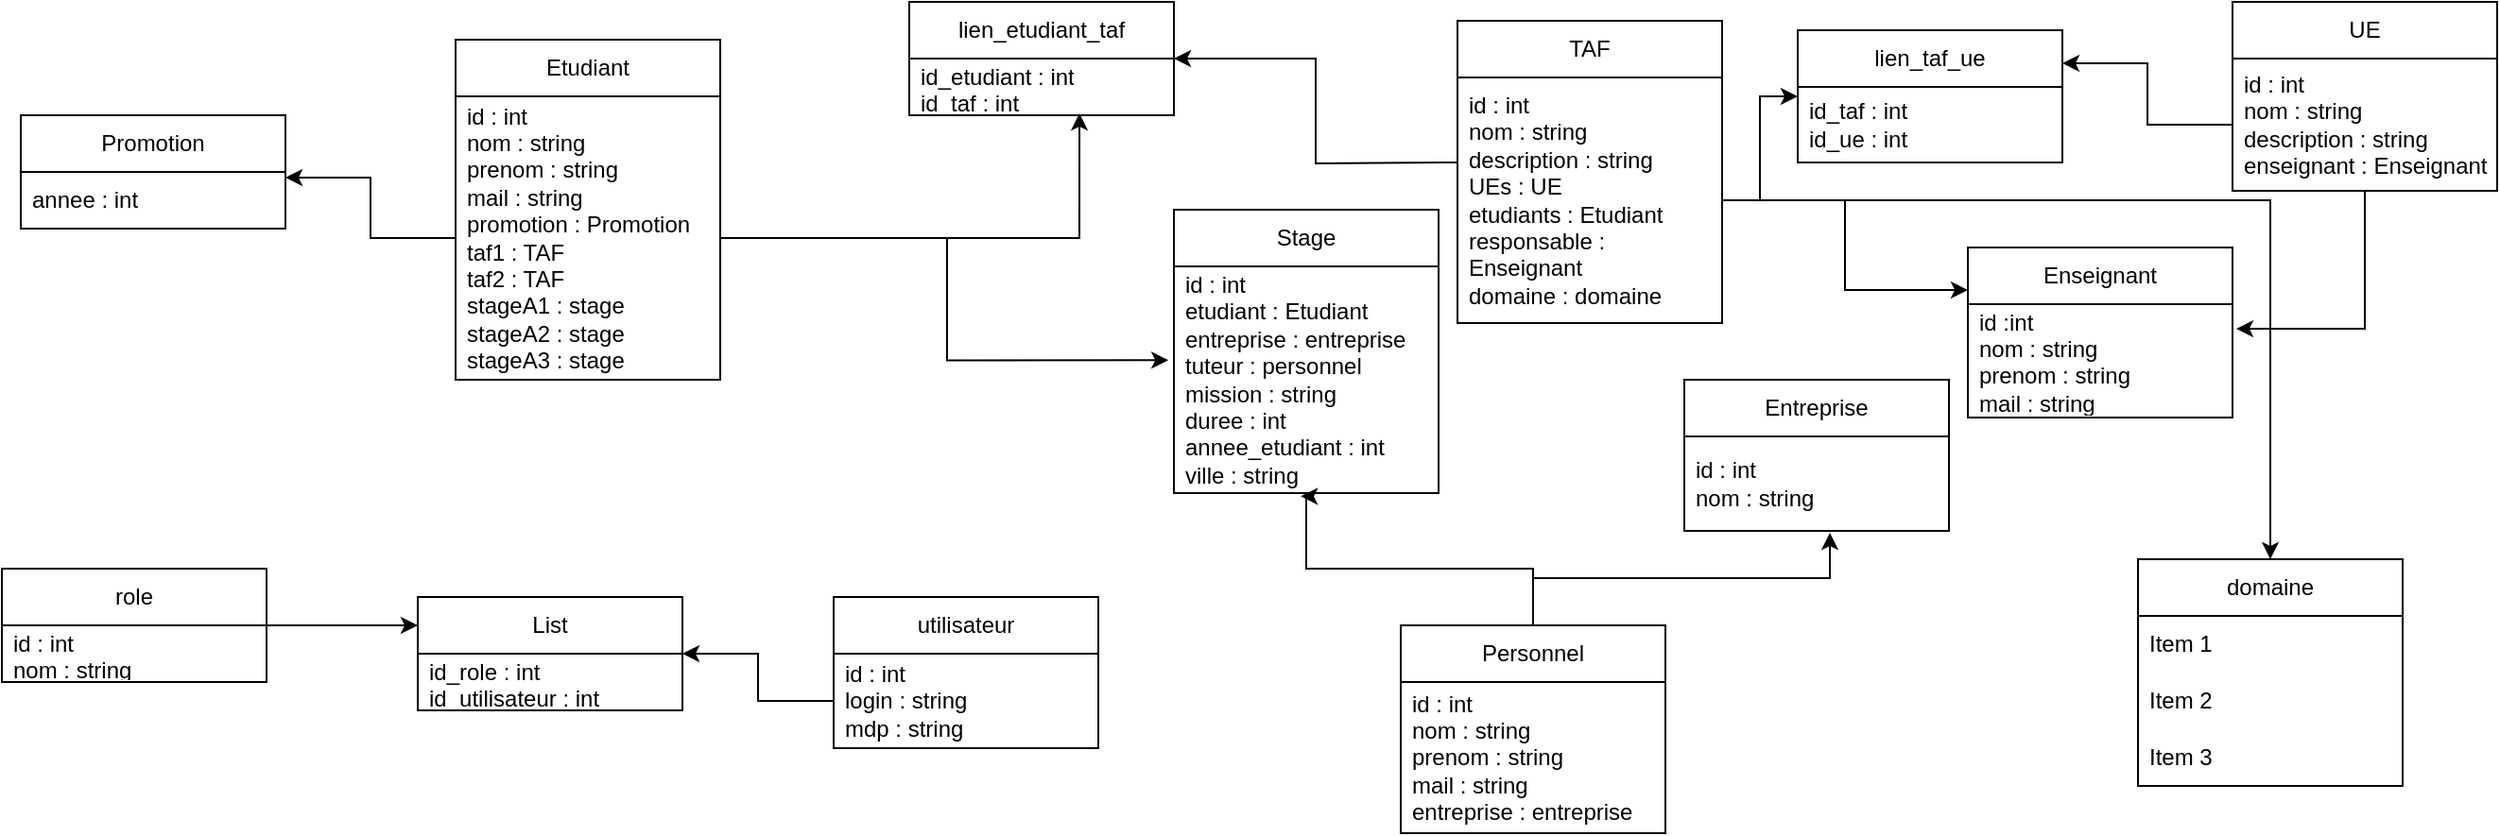 <mxfile version="20.5.3" type="embed"><diagram name="Page-1" id="a7904f86-f2b4-8e86-fa97-74104820619b"><mxGraphModel dx="1112" dy="253" grid="1" gridSize="10" guides="1" tooltips="1" connect="1" arrows="1" fold="1" page="1" pageScale="1" pageWidth="1100" pageHeight="850" background="none" math="0" shadow="0"><root><mxCell id="0"/><mxCell id="1" parent="0"/><mxCell id="8qXv4J2yHKkorjMLx8Wc-1" value="Etudiant" style="swimlane;fontStyle=0;childLayout=stackLayout;horizontal=1;startSize=30;horizontalStack=0;resizeParent=1;resizeParentMax=0;resizeLast=0;collapsible=1;marginBottom=0;whiteSpace=wrap;html=1;" parent="1" vertex="1"><mxGeometry x="270" y="30" width="140" height="180" as="geometry"/></mxCell><mxCell id="8qXv4J2yHKkorjMLx8Wc-2" value="id : int&lt;br&gt;nom : string&lt;br&gt;prenom : string&lt;br&gt;mail : string&lt;br&gt;promotion : Promotion&lt;br&gt;taf1 : TAF&lt;br&gt;taf2 : TAF&lt;br&gt;stageA1 : stage&lt;br&gt;stageA2 : stage&lt;br&gt;stageA3 : stage" style="text;strokeColor=none;fillColor=none;align=left;verticalAlign=middle;spacingLeft=4;spacingRight=4;overflow=hidden;points=[[0,0.5],[1,0.5]];portConstraint=eastwest;rotatable=0;whiteSpace=wrap;html=1;" parent="8qXv4J2yHKkorjMLx8Wc-1" vertex="1"><mxGeometry y="30" width="140" height="150" as="geometry"/></mxCell><mxCell id="8qXv4J2yHKkorjMLx8Wc-5" value="Promotion" style="swimlane;fontStyle=0;childLayout=stackLayout;horizontal=1;startSize=30;horizontalStack=0;resizeParent=1;resizeParentMax=0;resizeLast=0;collapsible=1;marginBottom=0;whiteSpace=wrap;html=1;" parent="1" vertex="1"><mxGeometry x="40" y="70" width="140" height="60" as="geometry"/></mxCell><mxCell id="8qXv4J2yHKkorjMLx8Wc-6" value="annee : int" style="text;strokeColor=none;fillColor=none;align=left;verticalAlign=middle;spacingLeft=4;spacingRight=4;overflow=hidden;points=[[0,0.5],[1,0.5]];portConstraint=eastwest;rotatable=0;whiteSpace=wrap;html=1;" parent="8qXv4J2yHKkorjMLx8Wc-5" vertex="1"><mxGeometry y="30" width="140" height="30" as="geometry"/></mxCell><mxCell id="8qXv4J2yHKkorjMLx8Wc-9" style="edgeStyle=orthogonalEdgeStyle;rounded=0;orthogonalLoop=1;jettySize=auto;html=1;entryX=1;entryY=0.1;entryDx=0;entryDy=0;entryPerimeter=0;" parent="1" source="8qXv4J2yHKkorjMLx8Wc-2" target="8qXv4J2yHKkorjMLx8Wc-6" edge="1"><mxGeometry relative="1" as="geometry"/></mxCell><mxCell id="8qXv4J2yHKkorjMLx8Wc-10" value="TAF" style="swimlane;fontStyle=0;childLayout=stackLayout;horizontal=1;startSize=30;horizontalStack=0;resizeParent=1;resizeParentMax=0;resizeLast=0;collapsible=1;marginBottom=0;whiteSpace=wrap;html=1;" parent="1" vertex="1"><mxGeometry x="800" y="20" width="140" height="160" as="geometry"/></mxCell><mxCell id="8qXv4J2yHKkorjMLx8Wc-11" value="id : int&lt;br&gt;nom : string&lt;br&gt;description : string&lt;br&gt;UEs : UE&lt;br&gt;etudiants : Etudiant&lt;br&gt;responsable : Enseignant&lt;br&gt;domaine : domaine" style="text;strokeColor=none;fillColor=none;align=left;verticalAlign=middle;spacingLeft=4;spacingRight=4;overflow=hidden;points=[[0,0.5],[1,0.5]];portConstraint=eastwest;rotatable=0;whiteSpace=wrap;html=1;" parent="8qXv4J2yHKkorjMLx8Wc-10" vertex="1"><mxGeometry y="30" width="140" height="130" as="geometry"/></mxCell><mxCell id="8qXv4J2yHKkorjMLx8Wc-15" value="lien_etudiant_taf" style="swimlane;fontStyle=0;childLayout=stackLayout;horizontal=1;startSize=30;horizontalStack=0;resizeParent=1;resizeParentMax=0;resizeLast=0;collapsible=1;marginBottom=0;whiteSpace=wrap;html=1;" parent="1" vertex="1"><mxGeometry x="510" y="10" width="140" height="60" as="geometry"/></mxCell><mxCell id="8qXv4J2yHKkorjMLx8Wc-16" value="id_etudiant : int&lt;br&gt;id_taf : int" style="text;strokeColor=none;fillColor=none;align=left;verticalAlign=middle;spacingLeft=4;spacingRight=4;overflow=hidden;points=[[0,0.5],[1,0.5]];portConstraint=eastwest;rotatable=0;whiteSpace=wrap;html=1;" parent="8qXv4J2yHKkorjMLx8Wc-15" vertex="1"><mxGeometry y="30" width="140" height="30" as="geometry"/></mxCell><mxCell id="8qXv4J2yHKkorjMLx8Wc-20" style="edgeStyle=orthogonalEdgeStyle;rounded=0;orthogonalLoop=1;jettySize=auto;html=1;entryX=0.643;entryY=0.967;entryDx=0;entryDy=0;entryPerimeter=0;" parent="1" source="8qXv4J2yHKkorjMLx8Wc-2" target="8qXv4J2yHKkorjMLx8Wc-16" edge="1"><mxGeometry relative="1" as="geometry"><mxPoint x="594" y="95" as="targetPoint"/></mxGeometry></mxCell><mxCell id="8qXv4J2yHKkorjMLx8Wc-21" style="edgeStyle=orthogonalEdgeStyle;rounded=0;orthogonalLoop=1;jettySize=auto;html=1;entryX=1;entryY=0.5;entryDx=0;entryDy=0;" parent="1" target="8qXv4J2yHKkorjMLx8Wc-15" edge="1"><mxGeometry relative="1" as="geometry"><mxPoint x="800" y="95" as="sourcePoint"/><mxPoint x="650" y="80" as="targetPoint"/></mxGeometry></mxCell><mxCell id="8qXv4J2yHKkorjMLx8Wc-22" value="Stage" style="swimlane;fontStyle=0;childLayout=stackLayout;horizontal=1;startSize=30;horizontalStack=0;resizeParent=1;resizeParentMax=0;resizeLast=0;collapsible=1;marginBottom=0;whiteSpace=wrap;html=1;" parent="1" vertex="1"><mxGeometry x="650" y="120" width="140" height="150" as="geometry"/></mxCell><mxCell id="8qXv4J2yHKkorjMLx8Wc-23" value="id : int&lt;br&gt;etudiant : Etudiant&lt;br&gt;entreprise : entreprise&lt;br&gt;tuteur : personnel&lt;br&gt;mission : string&lt;br&gt;duree : int&lt;br&gt;annee_etudiant : int&lt;br&gt;ville : string" style="text;strokeColor=none;fillColor=none;align=left;verticalAlign=middle;spacingLeft=4;spacingRight=4;overflow=hidden;points=[[0,0.5],[1,0.5]];portConstraint=eastwest;rotatable=0;whiteSpace=wrap;html=1;" parent="8qXv4J2yHKkorjMLx8Wc-22" vertex="1"><mxGeometry y="30" width="140" height="120" as="geometry"/></mxCell><mxCell id="8qXv4J2yHKkorjMLx8Wc-30" style="edgeStyle=orthogonalEdgeStyle;rounded=0;orthogonalLoop=1;jettySize=auto;html=1;entryX=-0.021;entryY=0.414;entryDx=0;entryDy=0;entryPerimeter=0;" parent="1" source="8qXv4J2yHKkorjMLx8Wc-2" target="8qXv4J2yHKkorjMLx8Wc-23" edge="1"><mxGeometry relative="1" as="geometry"><mxPoint x="530" y="210" as="targetPoint"/></mxGeometry></mxCell><mxCell id="2" value="Entreprise" style="swimlane;fontStyle=0;childLayout=stackLayout;horizontal=1;startSize=30;horizontalStack=0;resizeParent=1;resizeParentMax=0;resizeLast=0;collapsible=1;marginBottom=0;whiteSpace=wrap;html=1;" parent="1" vertex="1"><mxGeometry x="920" y="210" width="140" height="80" as="geometry"/></mxCell><mxCell id="3" value="id : int&lt;br&gt;nom : string&lt;br&gt;" style="text;strokeColor=none;fillColor=none;align=left;verticalAlign=middle;spacingLeft=4;spacingRight=4;overflow=hidden;points=[[0,0.5],[1,0.5]];portConstraint=eastwest;rotatable=0;whiteSpace=wrap;html=1;" parent="2" vertex="1"><mxGeometry y="30" width="140" height="50" as="geometry"/></mxCell><mxCell id="27" style="edgeStyle=orthogonalEdgeStyle;rounded=0;orthogonalLoop=1;jettySize=auto;html=1;entryX=1.014;entryY=0.217;entryDx=0;entryDy=0;entryPerimeter=0;" parent="1" source="12" target="23" edge="1"><mxGeometry relative="1" as="geometry"/></mxCell><mxCell id="12" value="UE" style="swimlane;fontStyle=0;childLayout=stackLayout;horizontal=1;startSize=30;horizontalStack=0;resizeParent=1;resizeParentMax=0;resizeLast=0;collapsible=1;marginBottom=0;whiteSpace=wrap;html=1;" parent="1" vertex="1"><mxGeometry x="1210" y="10" width="140" height="100" as="geometry"/></mxCell><mxCell id="13" value="id : int&lt;br&gt;nom : string&lt;br&gt;description : string&lt;br&gt;enseignant : Enseignant" style="text;strokeColor=none;fillColor=none;align=left;verticalAlign=middle;spacingLeft=4;spacingRight=4;overflow=hidden;points=[[0,0.5],[1,0.5]];portConstraint=eastwest;rotatable=0;whiteSpace=wrap;html=1;" parent="12" vertex="1"><mxGeometry y="30" width="140" height="70" as="geometry"/></mxCell><mxCell id="16" value="lien_taf_ue" style="swimlane;fontStyle=0;childLayout=stackLayout;horizontal=1;startSize=30;horizontalStack=0;resizeParent=1;resizeParentMax=0;resizeLast=0;collapsible=1;marginBottom=0;whiteSpace=wrap;html=1;" parent="1" vertex="1"><mxGeometry x="980" y="25" width="140" height="70" as="geometry"/></mxCell><mxCell id="17" value="id_taf : int&lt;br&gt;id_ue : int" style="text;strokeColor=none;fillColor=none;align=left;verticalAlign=middle;spacingLeft=4;spacingRight=4;overflow=hidden;points=[[0,0.5],[1,0.5]];portConstraint=eastwest;rotatable=0;whiteSpace=wrap;html=1;" parent="16" vertex="1"><mxGeometry y="30" width="140" height="40" as="geometry"/></mxCell><mxCell id="20" style="edgeStyle=orthogonalEdgeStyle;rounded=0;orthogonalLoop=1;jettySize=auto;html=1;entryX=1;entryY=0.25;entryDx=0;entryDy=0;" parent="1" source="13" target="16" edge="1"><mxGeometry relative="1" as="geometry"/></mxCell><mxCell id="21" style="edgeStyle=orthogonalEdgeStyle;rounded=0;orthogonalLoop=1;jettySize=auto;html=1;" parent="1" source="8qXv4J2yHKkorjMLx8Wc-11" target="16" edge="1"><mxGeometry relative="1" as="geometry"/></mxCell><mxCell id="22" value="Enseignant" style="swimlane;fontStyle=0;childLayout=stackLayout;horizontal=1;startSize=30;horizontalStack=0;resizeParent=1;resizeParentMax=0;resizeLast=0;collapsible=1;marginBottom=0;whiteSpace=wrap;html=1;" parent="1" vertex="1"><mxGeometry x="1070" y="140" width="140" height="90" as="geometry"/></mxCell><mxCell id="23" value="id :int&lt;br&gt;nom : string&lt;br&gt;prenom : string&lt;br&gt;mail : string&lt;br&gt;l" style="text;strokeColor=none;fillColor=none;align=left;verticalAlign=middle;spacingLeft=4;spacingRight=4;overflow=hidden;points=[[0,0.5],[1,0.5]];portConstraint=eastwest;rotatable=0;whiteSpace=wrap;html=1;" parent="22" vertex="1"><mxGeometry y="30" width="140" height="60" as="geometry"/></mxCell><mxCell id="26" style="edgeStyle=orthogonalEdgeStyle;rounded=0;orthogonalLoop=1;jettySize=auto;html=1;entryX=0;entryY=0.25;entryDx=0;entryDy=0;" parent="1" source="8qXv4J2yHKkorjMLx8Wc-11" target="22" edge="1"><mxGeometry relative="1" as="geometry"/></mxCell><mxCell id="32" style="edgeStyle=orthogonalEdgeStyle;rounded=0;orthogonalLoop=1;jettySize=auto;html=1;entryX=0.55;entryY=1.02;entryDx=0;entryDy=0;entryPerimeter=0;" parent="1" source="28" target="3" edge="1"><mxGeometry relative="1" as="geometry"/></mxCell><mxCell id="33" style="edgeStyle=orthogonalEdgeStyle;rounded=0;orthogonalLoop=1;jettySize=auto;html=1;entryX=0.479;entryY=1.014;entryDx=0;entryDy=0;entryPerimeter=0;" parent="1" source="28" target="8qXv4J2yHKkorjMLx8Wc-23" edge="1"><mxGeometry relative="1" as="geometry"><Array as="points"><mxPoint x="840" y="310"/><mxPoint x="720" y="310"/><mxPoint x="720" y="272"/></Array></mxGeometry></mxCell><mxCell id="28" value="Personnel" style="swimlane;fontStyle=0;childLayout=stackLayout;horizontal=1;startSize=30;horizontalStack=0;resizeParent=1;resizeParentMax=0;resizeLast=0;collapsible=1;marginBottom=0;whiteSpace=wrap;html=1;" parent="1" vertex="1"><mxGeometry x="770" y="340" width="140" height="110" as="geometry"/></mxCell><mxCell id="29" value="id : int&lt;br&gt;nom : string&lt;br&gt;prenom : string&lt;br&gt;mail : string&lt;br&gt;entreprise : entreprise" style="text;strokeColor=none;fillColor=none;align=left;verticalAlign=middle;spacingLeft=4;spacingRight=4;overflow=hidden;points=[[0,0.5],[1,0.5]];portConstraint=eastwest;rotatable=0;whiteSpace=wrap;html=1;" parent="28" vertex="1"><mxGeometry y="30" width="140" height="80" as="geometry"/></mxCell><mxCell id="34" value="domaine" style="swimlane;fontStyle=0;childLayout=stackLayout;horizontal=1;startSize=30;horizontalStack=0;resizeParent=1;resizeParentMax=0;resizeLast=0;collapsible=1;marginBottom=0;whiteSpace=wrap;html=1;" parent="1" vertex="1"><mxGeometry x="1160" y="305" width="140" height="120" as="geometry"/></mxCell><mxCell id="35" value="Item 1" style="text;strokeColor=none;fillColor=none;align=left;verticalAlign=middle;spacingLeft=4;spacingRight=4;overflow=hidden;points=[[0,0.5],[1,0.5]];portConstraint=eastwest;rotatable=0;whiteSpace=wrap;html=1;" parent="34" vertex="1"><mxGeometry y="30" width="140" height="30" as="geometry"/></mxCell><mxCell id="36" value="Item 2" style="text;strokeColor=none;fillColor=none;align=left;verticalAlign=middle;spacingLeft=4;spacingRight=4;overflow=hidden;points=[[0,0.5],[1,0.5]];portConstraint=eastwest;rotatable=0;whiteSpace=wrap;html=1;" parent="34" vertex="1"><mxGeometry y="60" width="140" height="30" as="geometry"/></mxCell><mxCell id="37" value="Item 3" style="text;strokeColor=none;fillColor=none;align=left;verticalAlign=middle;spacingLeft=4;spacingRight=4;overflow=hidden;points=[[0,0.5],[1,0.5]];portConstraint=eastwest;rotatable=0;whiteSpace=wrap;html=1;" parent="34" vertex="1"><mxGeometry y="90" width="140" height="30" as="geometry"/></mxCell><mxCell id="38" style="edgeStyle=orthogonalEdgeStyle;rounded=0;orthogonalLoop=1;jettySize=auto;html=1;" parent="1" source="8qXv4J2yHKkorjMLx8Wc-11" target="34" edge="1"><mxGeometry relative="1" as="geometry"/></mxCell><mxCell id="53" style="edgeStyle=orthogonalEdgeStyle;rounded=0;orthogonalLoop=1;jettySize=auto;html=1;entryX=0;entryY=0.25;entryDx=0;entryDy=0;" parent="1" source="39" target="43" edge="1"><mxGeometry relative="1" as="geometry"><mxPoint x="297" y="293" as="targetPoint"/></mxGeometry></mxCell><mxCell id="39" value="role" style="swimlane;fontStyle=0;childLayout=stackLayout;horizontal=1;startSize=30;horizontalStack=0;resizeParent=1;resizeParentMax=0;resizeLast=0;collapsible=1;marginBottom=0;whiteSpace=wrap;html=1;" parent="1" vertex="1"><mxGeometry x="30" y="310" width="140" height="60" as="geometry"/></mxCell><mxCell id="40" value="id : int&lt;br&gt;nom : string" style="text;strokeColor=none;fillColor=none;align=left;verticalAlign=middle;spacingLeft=4;spacingRight=4;overflow=hidden;points=[[0,0.5],[1,0.5]];portConstraint=eastwest;rotatable=0;whiteSpace=wrap;html=1;" parent="39" vertex="1"><mxGeometry y="30" width="140" height="30" as="geometry"/></mxCell><mxCell id="43" value="List" style="swimlane;fontStyle=0;childLayout=stackLayout;horizontal=1;startSize=30;horizontalStack=0;resizeParent=1;resizeParentMax=0;resizeLast=0;collapsible=1;marginBottom=0;whiteSpace=wrap;html=1;" parent="1" vertex="1"><mxGeometry x="250" y="325" width="140" height="60" as="geometry"/></mxCell><mxCell id="44" value="id_role : int&lt;br&gt;id_utilisateur : int" style="text;strokeColor=none;fillColor=none;align=left;verticalAlign=middle;spacingLeft=4;spacingRight=4;overflow=hidden;points=[[0,0.5],[1,0.5]];portConstraint=eastwest;rotatable=0;whiteSpace=wrap;html=1;" parent="43" vertex="1"><mxGeometry y="30" width="140" height="30" as="geometry"/></mxCell><mxCell id="47" value="utilisateur" style="swimlane;fontStyle=0;childLayout=stackLayout;horizontal=1;startSize=30;horizontalStack=0;resizeParent=1;resizeParentMax=0;resizeLast=0;collapsible=1;marginBottom=0;whiteSpace=wrap;html=1;" parent="1" vertex="1"><mxGeometry x="470" y="325" width="140" height="80" as="geometry"/></mxCell><mxCell id="48" value="id : int&lt;br&gt;login : string&lt;br&gt;mdp : string" style="text;strokeColor=none;fillColor=none;align=left;verticalAlign=middle;spacingLeft=4;spacingRight=4;overflow=hidden;points=[[0,0.5],[1,0.5]];portConstraint=eastwest;rotatable=0;whiteSpace=wrap;html=1;" parent="47" vertex="1"><mxGeometry y="30" width="140" height="50" as="geometry"/></mxCell><mxCell id="52" style="edgeStyle=orthogonalEdgeStyle;rounded=0;orthogonalLoop=1;jettySize=auto;html=1;entryX=1;entryY=0.5;entryDx=0;entryDy=0;" parent="1" source="48" target="43" edge="1"><mxGeometry relative="1" as="geometry"><mxPoint x="470" y="290" as="targetPoint"/></mxGeometry></mxCell></root></mxGraphModel></diagram></mxfile>